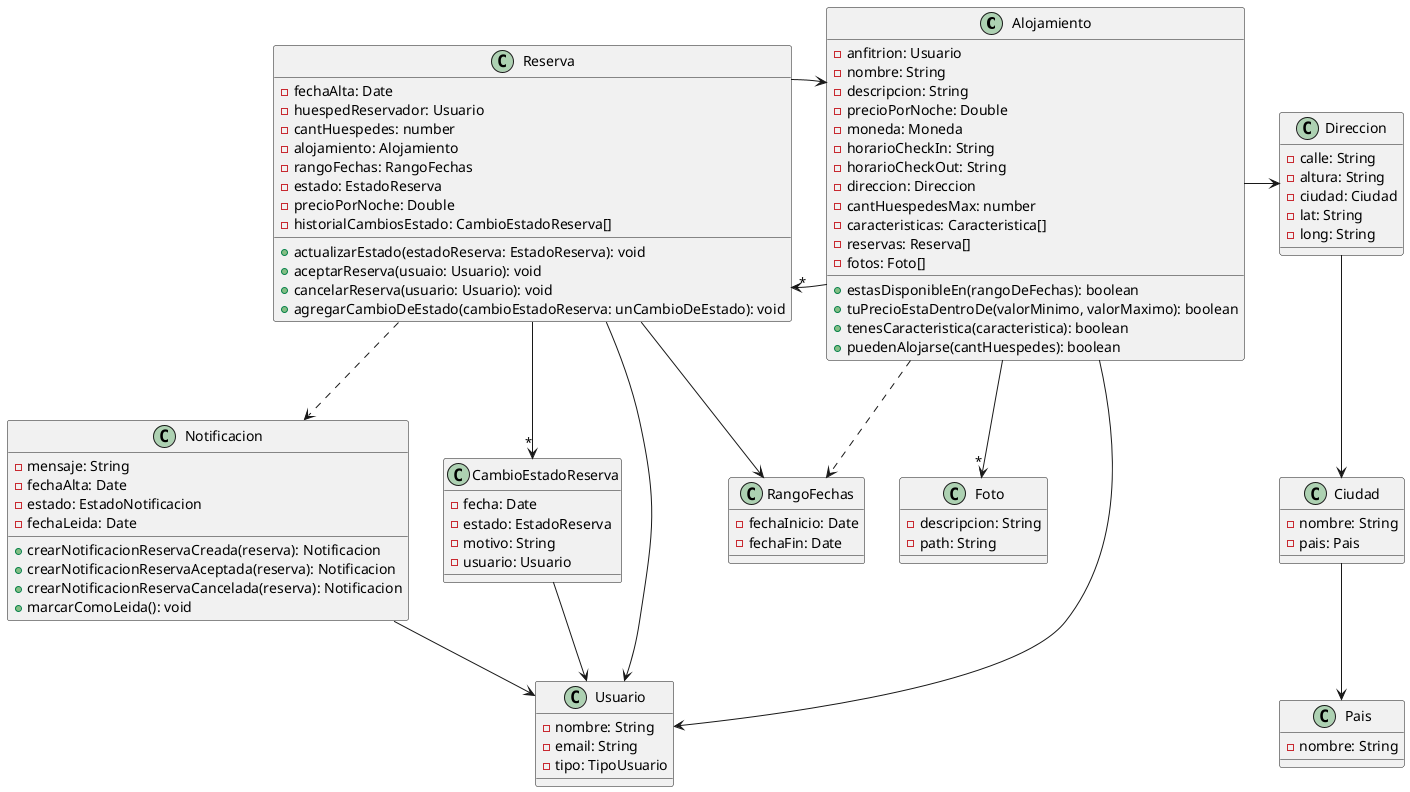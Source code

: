 @startuml birbnb

class Alojamiento {
  - anfitrion: Usuario
  - nombre: String
  - descripcion: String
  - precioPorNoche: Double
  - moneda: Moneda
  - horarioCheckIn: String
  - horarioCheckOut: String
  - direccion: Direccion
  - cantHuespedesMax: number
  - caracteristicas: Caracteristica[]
  - reservas: Reserva[]
  - fotos: Foto[]

  + estasDisponibleEn(rangoDeFechas): boolean
  + tuPrecioEstaDentroDe(valorMinimo, valorMaximo): boolean
  + tenesCaracteristica(caracteristica): boolean
  + puedenAlojarse(cantHuespedes): boolean
}

class Foto {
  - descripcion: String
  - path: String
}

class Direccion {
  - calle: String
  - altura: String
  - ciudad: Ciudad
  - lat: String
  - long: String
}

class Ciudad {
  - nombre: String
  - pais: Pais
}

class Pais {
  - nombre: String
}

class RangoFechas {
  - fechaInicio: Date
  - fechaFin: Date
}

class Reserva {
  - fechaAlta: Date
  - huespedReservador: Usuario
  - cantHuespedes: number
  - alojamiento: Alojamiento
  - rangoFechas: RangoFechas
  - estado: EstadoReserva
  - precioPorNoche: Double
  - historialCambiosEstado: CambioEstadoReserva[]

  + actualizarEstado(estadoReserva: EstadoReserva): void
  + aceptarReserva(usuaio: Usuario): void
  + cancelarReserva(usuario: Usuario): void
  + agregarCambioDeEstado(cambioEstadoReserva: unCambioDeEstado): void
}

class CambioEstadoReserva {
  - fecha: Date
  - estado: EstadoReserva
  - motivo: String
  - usuario: Usuario
}

class Notificacion {
  - mensaje: String
  - fechaAlta: Date
  - estado: EstadoNotificacion
  - fechaLeida: Date

  + crearNotificacionReservaCreada(reserva): Notificacion
  + crearNotificacionReservaAceptada(reserva): Notificacion
  + crearNotificacionReservaCancelada(reserva): Notificacion
  + marcarComoLeida(): void
}

class Usuario {
  - nombre: String
  - email: String
  - tipo: TipoUsuario
}

Alojamiento -> Direccion
Alojamiento -->"*" Foto
Alojamiento --> Usuario
Alojamiento ..> RangoFechas
Alojamiento -l->"*" Reserva

Reserva -r-> Alojamiento
Reserva -l-> RangoFechas
Reserva --> Usuario
Reserva -->"*" CambioEstadoReserva

Direccion --> Ciudad
Ciudad --> Pais

CambioEstadoReserva --> Usuario

Usuario <-u- Notificacion

Reserva .d.> Notificacion

@enduml
